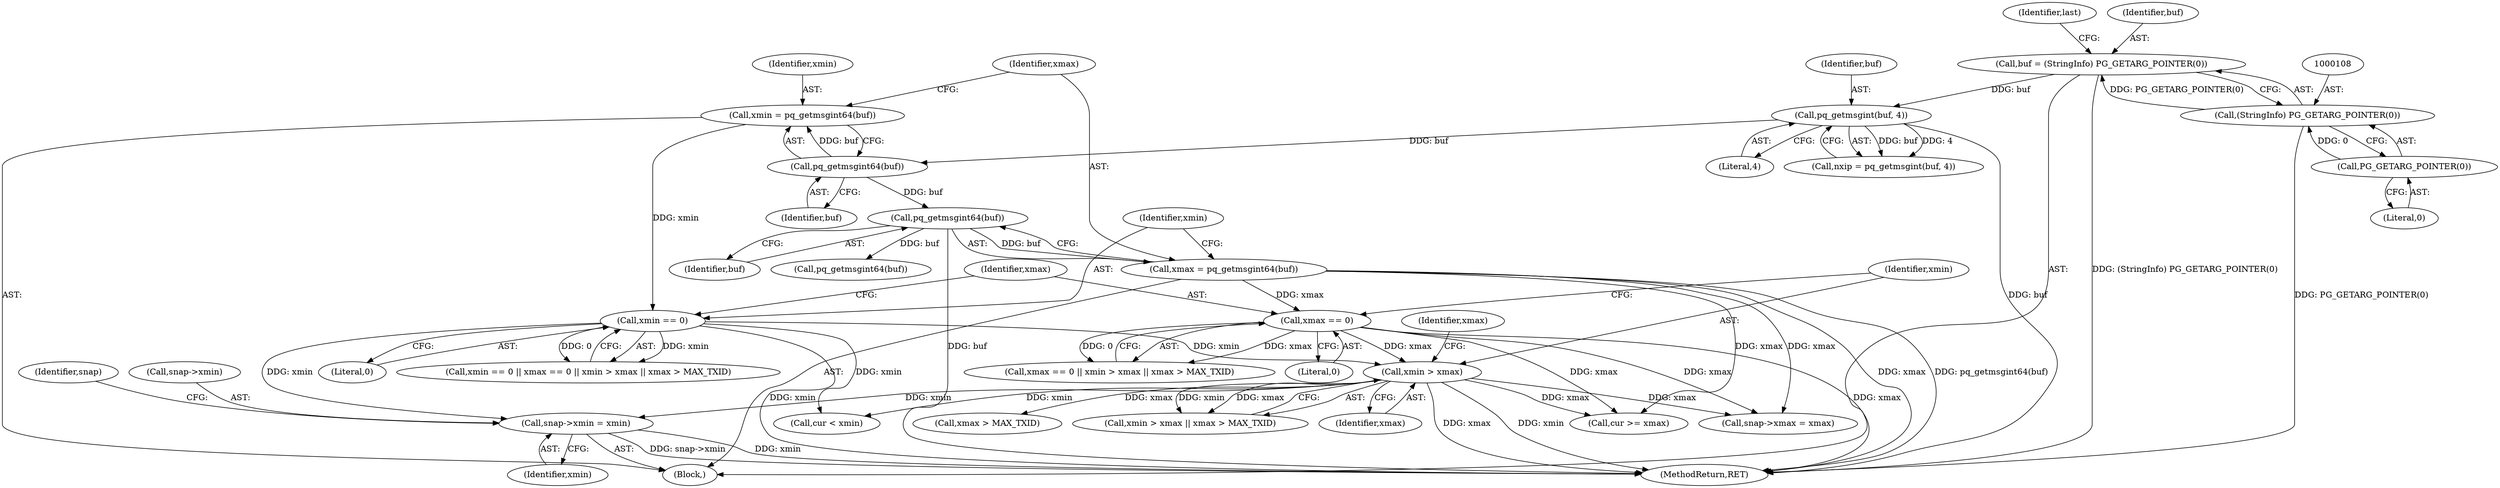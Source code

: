 digraph "0_postgres_31400a673325147e1205326008e32135a78b4d8a_19@pointer" {
"1000164" [label="(Call,snap->xmin = xmin)"];
"1000152" [label="(Call,xmin > xmax)"];
"1000144" [label="(Call,xmin == 0)"];
"1000134" [label="(Call,xmin = pq_getmsgint64(buf))"];
"1000136" [label="(Call,pq_getmsgint64(buf))"];
"1000122" [label="(Call,pq_getmsgint(buf, 4))"];
"1000105" [label="(Call,buf = (StringInfo) PG_GETARG_POINTER(0))"];
"1000107" [label="(Call,(StringInfo) PG_GETARG_POINTER(0))"];
"1000109" [label="(Call,PG_GETARG_POINTER(0))"];
"1000148" [label="(Call,xmax == 0)"];
"1000138" [label="(Call,xmax = pq_getmsgint64(buf))"];
"1000140" [label="(Call,pq_getmsgint64(buf))"];
"1000204" [label="(Call,cur < xmin)"];
"1000164" [label="(Call,snap->xmin = xmin)"];
"1000138" [label="(Call,xmax = pq_getmsgint64(buf))"];
"1000165" [label="(Call,snap->xmin)"];
"1000149" [label="(Identifier,xmax)"];
"1000155" [label="(Call,xmax > MAX_TXID)"];
"1000153" [label="(Identifier,xmin)"];
"1000141" [label="(Identifier,buf)"];
"1000137" [label="(Identifier,buf)"];
"1000156" [label="(Identifier,xmax)"];
"1000122" [label="(Call,pq_getmsgint(buf, 4))"];
"1000146" [label="(Literal,0)"];
"1000123" [label="(Identifier,buf)"];
"1000144" [label="(Call,xmin == 0)"];
"1000136" [label="(Call,pq_getmsgint64(buf))"];
"1000150" [label="(Literal,0)"];
"1000114" [label="(Identifier,last)"];
"1000145" [label="(Identifier,xmin)"];
"1000152" [label="(Call,xmin > xmax)"];
"1000154" [label="(Identifier,xmax)"];
"1000106" [label="(Identifier,buf)"];
"1000207" [label="(Call,cur >= xmax)"];
"1000151" [label="(Call,xmin > xmax || xmax > MAX_TXID)"];
"1000103" [label="(Block,)"];
"1000109" [label="(Call,PG_GETARG_POINTER(0))"];
"1000110" [label="(Literal,0)"];
"1000124" [label="(Literal,4)"];
"1000148" [label="(Call,xmax == 0)"];
"1000231" [label="(MethodReturn,RET)"];
"1000147" [label="(Call,xmax == 0 || xmin > xmax || xmax > MAX_TXID)"];
"1000107" [label="(Call,(StringInfo) PG_GETARG_POINTER(0))"];
"1000120" [label="(Call,nxip = pq_getmsgint(buf, 4))"];
"1000169" [label="(Call,snap->xmax = xmax)"];
"1000140" [label="(Call,pq_getmsgint64(buf))"];
"1000134" [label="(Call,xmin = pq_getmsgint64(buf))"];
"1000143" [label="(Call,xmin == 0 || xmax == 0 || xmin > xmax || xmax > MAX_TXID)"];
"1000171" [label="(Identifier,snap)"];
"1000139" [label="(Identifier,xmax)"];
"1000168" [label="(Identifier,xmin)"];
"1000105" [label="(Call,buf = (StringInfo) PG_GETARG_POINTER(0))"];
"1000135" [label="(Identifier,xmin)"];
"1000196" [label="(Call,pq_getmsgint64(buf))"];
"1000164" -> "1000103"  [label="AST: "];
"1000164" -> "1000168"  [label="CFG: "];
"1000165" -> "1000164"  [label="AST: "];
"1000168" -> "1000164"  [label="AST: "];
"1000171" -> "1000164"  [label="CFG: "];
"1000164" -> "1000231"  [label="DDG: xmin"];
"1000164" -> "1000231"  [label="DDG: snap->xmin"];
"1000152" -> "1000164"  [label="DDG: xmin"];
"1000144" -> "1000164"  [label="DDG: xmin"];
"1000152" -> "1000151"  [label="AST: "];
"1000152" -> "1000154"  [label="CFG: "];
"1000153" -> "1000152"  [label="AST: "];
"1000154" -> "1000152"  [label="AST: "];
"1000156" -> "1000152"  [label="CFG: "];
"1000151" -> "1000152"  [label="CFG: "];
"1000152" -> "1000231"  [label="DDG: xmin"];
"1000152" -> "1000231"  [label="DDG: xmax"];
"1000152" -> "1000151"  [label="DDG: xmin"];
"1000152" -> "1000151"  [label="DDG: xmax"];
"1000144" -> "1000152"  [label="DDG: xmin"];
"1000148" -> "1000152"  [label="DDG: xmax"];
"1000152" -> "1000155"  [label="DDG: xmax"];
"1000152" -> "1000169"  [label="DDG: xmax"];
"1000152" -> "1000204"  [label="DDG: xmin"];
"1000152" -> "1000207"  [label="DDG: xmax"];
"1000144" -> "1000143"  [label="AST: "];
"1000144" -> "1000146"  [label="CFG: "];
"1000145" -> "1000144"  [label="AST: "];
"1000146" -> "1000144"  [label="AST: "];
"1000149" -> "1000144"  [label="CFG: "];
"1000143" -> "1000144"  [label="CFG: "];
"1000144" -> "1000231"  [label="DDG: xmin"];
"1000144" -> "1000143"  [label="DDG: xmin"];
"1000144" -> "1000143"  [label="DDG: 0"];
"1000134" -> "1000144"  [label="DDG: xmin"];
"1000144" -> "1000204"  [label="DDG: xmin"];
"1000134" -> "1000103"  [label="AST: "];
"1000134" -> "1000136"  [label="CFG: "];
"1000135" -> "1000134"  [label="AST: "];
"1000136" -> "1000134"  [label="AST: "];
"1000139" -> "1000134"  [label="CFG: "];
"1000136" -> "1000134"  [label="DDG: buf"];
"1000136" -> "1000137"  [label="CFG: "];
"1000137" -> "1000136"  [label="AST: "];
"1000122" -> "1000136"  [label="DDG: buf"];
"1000136" -> "1000140"  [label="DDG: buf"];
"1000122" -> "1000120"  [label="AST: "];
"1000122" -> "1000124"  [label="CFG: "];
"1000123" -> "1000122"  [label="AST: "];
"1000124" -> "1000122"  [label="AST: "];
"1000120" -> "1000122"  [label="CFG: "];
"1000122" -> "1000231"  [label="DDG: buf"];
"1000122" -> "1000120"  [label="DDG: buf"];
"1000122" -> "1000120"  [label="DDG: 4"];
"1000105" -> "1000122"  [label="DDG: buf"];
"1000105" -> "1000103"  [label="AST: "];
"1000105" -> "1000107"  [label="CFG: "];
"1000106" -> "1000105"  [label="AST: "];
"1000107" -> "1000105"  [label="AST: "];
"1000114" -> "1000105"  [label="CFG: "];
"1000105" -> "1000231"  [label="DDG: (StringInfo) PG_GETARG_POINTER(0)"];
"1000107" -> "1000105"  [label="DDG: PG_GETARG_POINTER(0)"];
"1000107" -> "1000109"  [label="CFG: "];
"1000108" -> "1000107"  [label="AST: "];
"1000109" -> "1000107"  [label="AST: "];
"1000107" -> "1000231"  [label="DDG: PG_GETARG_POINTER(0)"];
"1000109" -> "1000107"  [label="DDG: 0"];
"1000109" -> "1000110"  [label="CFG: "];
"1000110" -> "1000109"  [label="AST: "];
"1000148" -> "1000147"  [label="AST: "];
"1000148" -> "1000150"  [label="CFG: "];
"1000149" -> "1000148"  [label="AST: "];
"1000150" -> "1000148"  [label="AST: "];
"1000153" -> "1000148"  [label="CFG: "];
"1000147" -> "1000148"  [label="CFG: "];
"1000148" -> "1000231"  [label="DDG: xmax"];
"1000148" -> "1000147"  [label="DDG: xmax"];
"1000148" -> "1000147"  [label="DDG: 0"];
"1000138" -> "1000148"  [label="DDG: xmax"];
"1000148" -> "1000169"  [label="DDG: xmax"];
"1000148" -> "1000207"  [label="DDG: xmax"];
"1000138" -> "1000103"  [label="AST: "];
"1000138" -> "1000140"  [label="CFG: "];
"1000139" -> "1000138"  [label="AST: "];
"1000140" -> "1000138"  [label="AST: "];
"1000145" -> "1000138"  [label="CFG: "];
"1000138" -> "1000231"  [label="DDG: xmax"];
"1000138" -> "1000231"  [label="DDG: pq_getmsgint64(buf)"];
"1000140" -> "1000138"  [label="DDG: buf"];
"1000138" -> "1000169"  [label="DDG: xmax"];
"1000138" -> "1000207"  [label="DDG: xmax"];
"1000140" -> "1000141"  [label="CFG: "];
"1000141" -> "1000140"  [label="AST: "];
"1000140" -> "1000231"  [label="DDG: buf"];
"1000140" -> "1000196"  [label="DDG: buf"];
}
